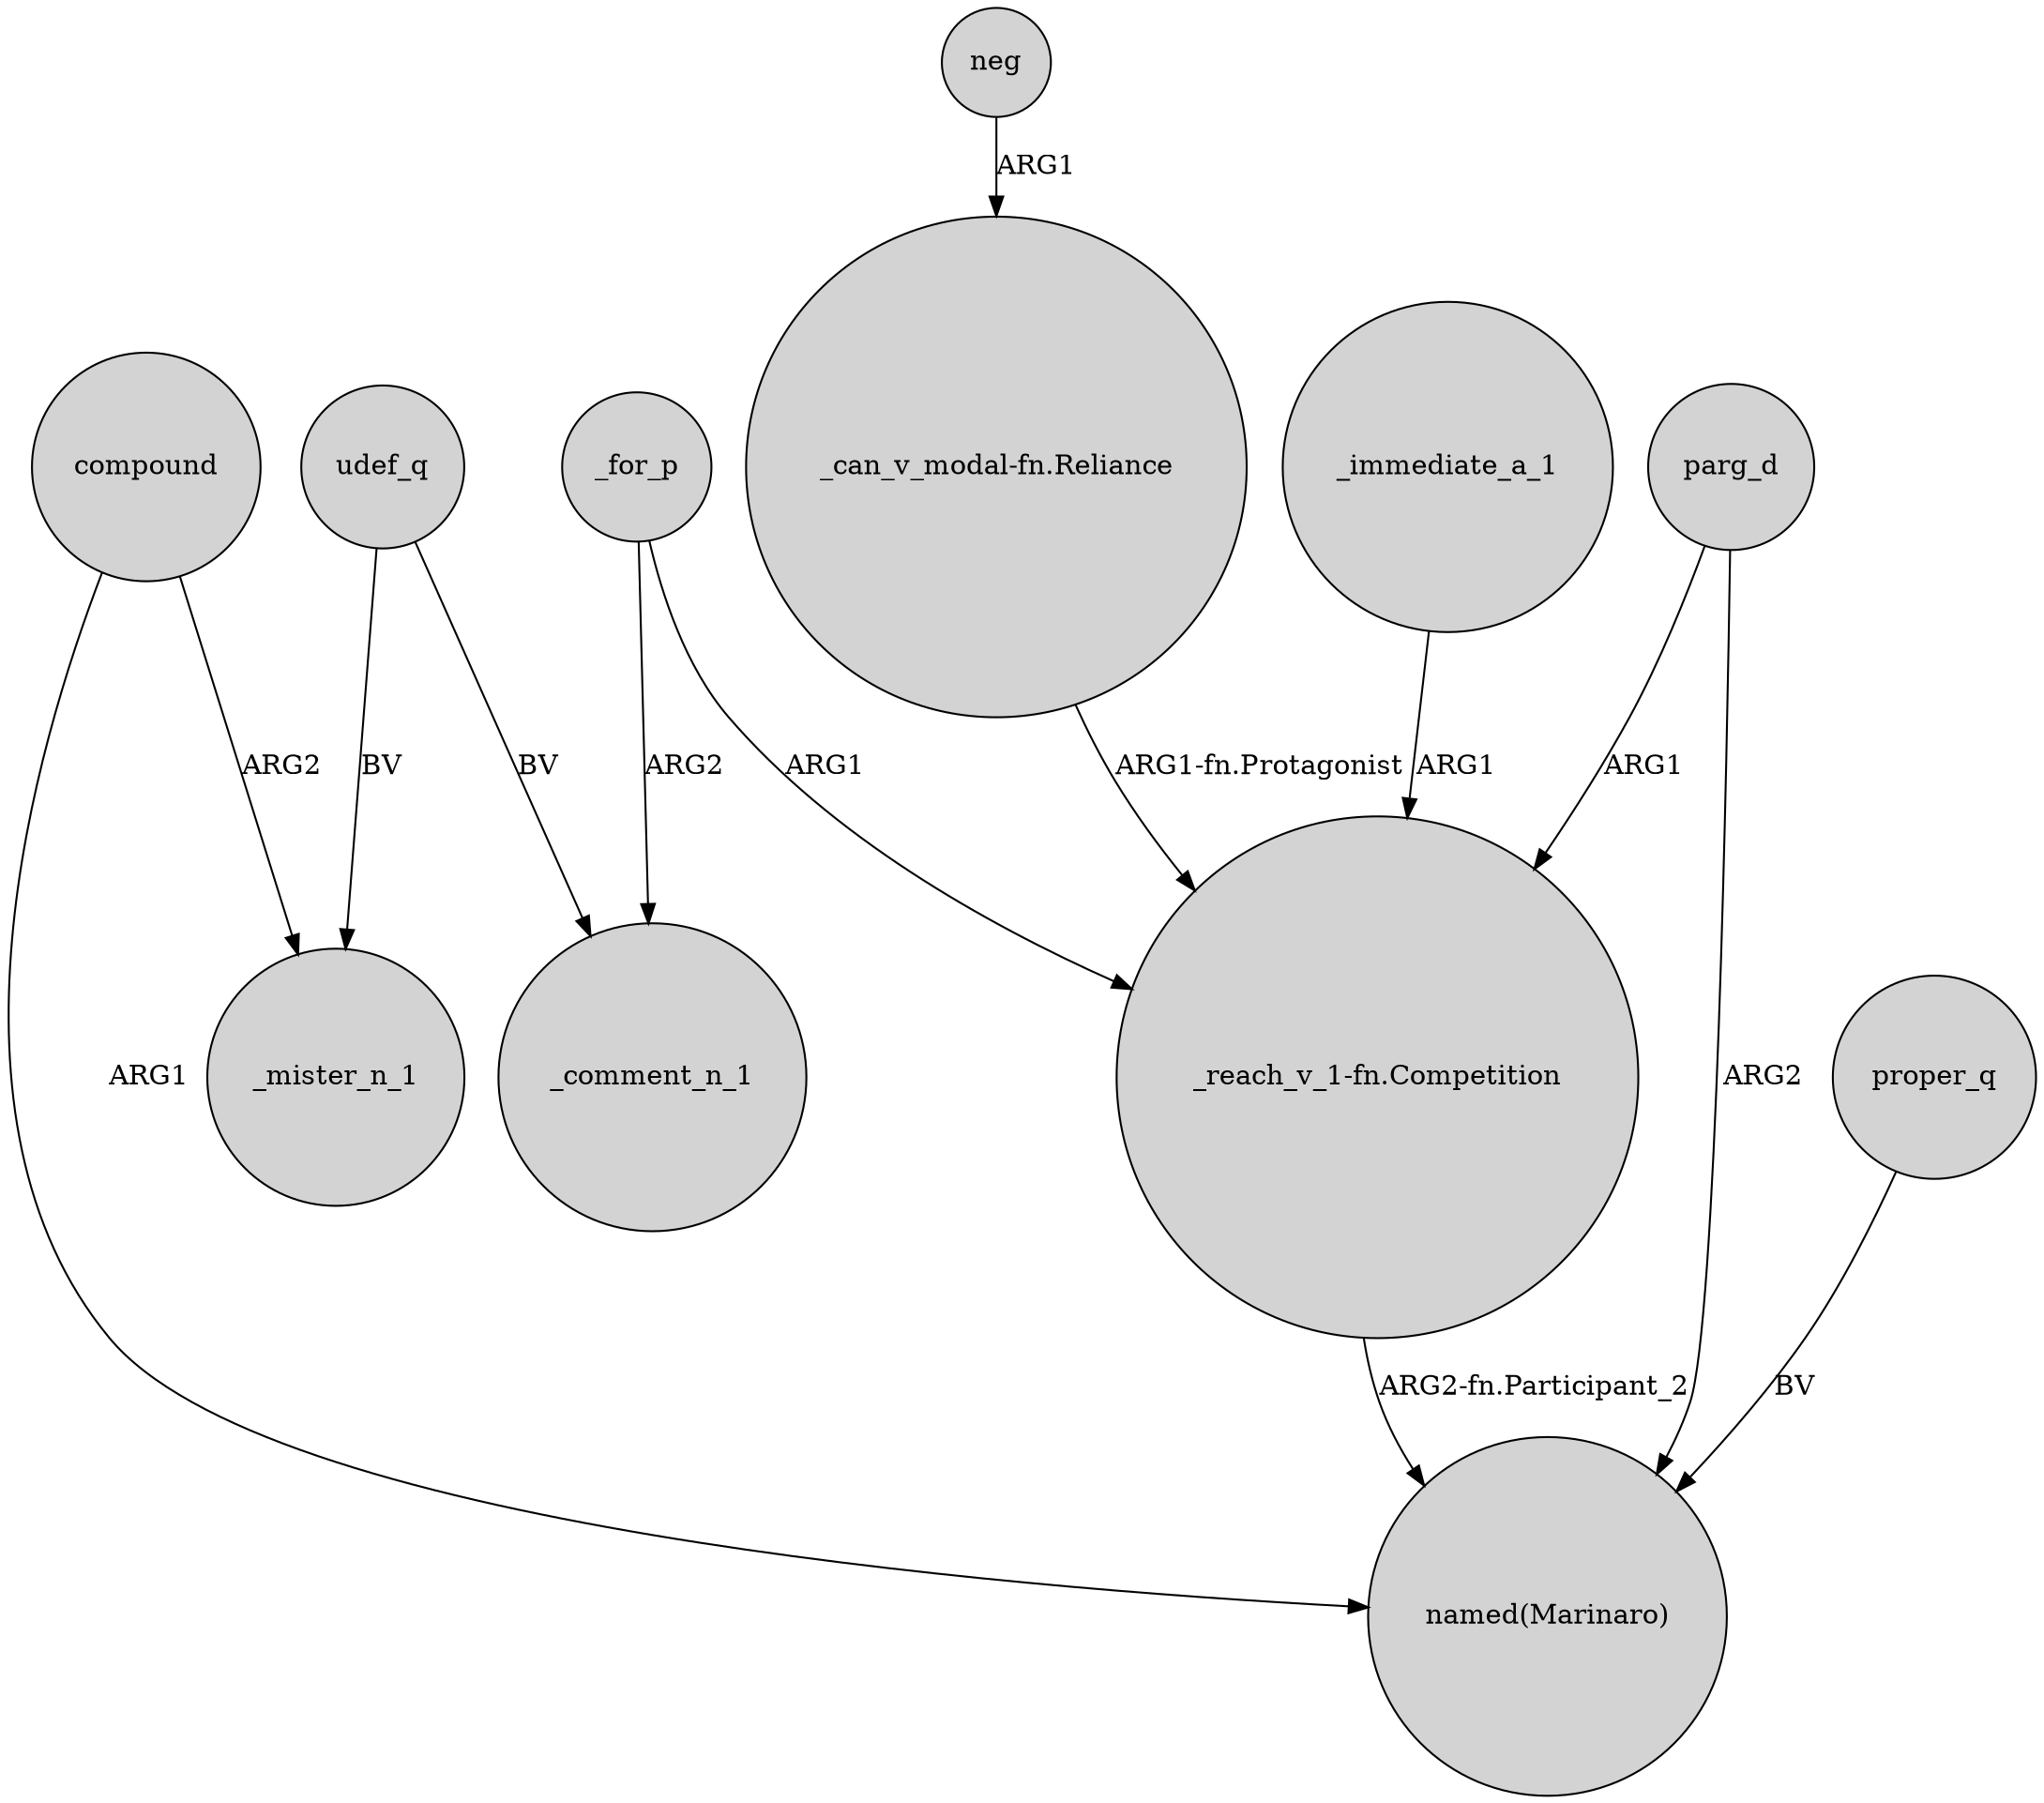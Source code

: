 digraph {
	node [shape=circle style=filled]
	neg -> "_can_v_modal-fn.Reliance" [label=ARG1]
	"_reach_v_1-fn.Competition" -> "named(Marinaro)" [label="ARG2-fn.Participant_2"]
	compound -> _mister_n_1 [label=ARG2]
	udef_q -> _comment_n_1 [label=BV]
	compound -> "named(Marinaro)" [label=ARG1]
	udef_q -> _mister_n_1 [label=BV]
	"_can_v_modal-fn.Reliance" -> "_reach_v_1-fn.Competition" [label="ARG1-fn.Protagonist"]
	_for_p -> "_reach_v_1-fn.Competition" [label=ARG1]
	parg_d -> "_reach_v_1-fn.Competition" [label=ARG1]
	proper_q -> "named(Marinaro)" [label=BV]
	_immediate_a_1 -> "_reach_v_1-fn.Competition" [label=ARG1]
	_for_p -> _comment_n_1 [label=ARG2]
	parg_d -> "named(Marinaro)" [label=ARG2]
}
